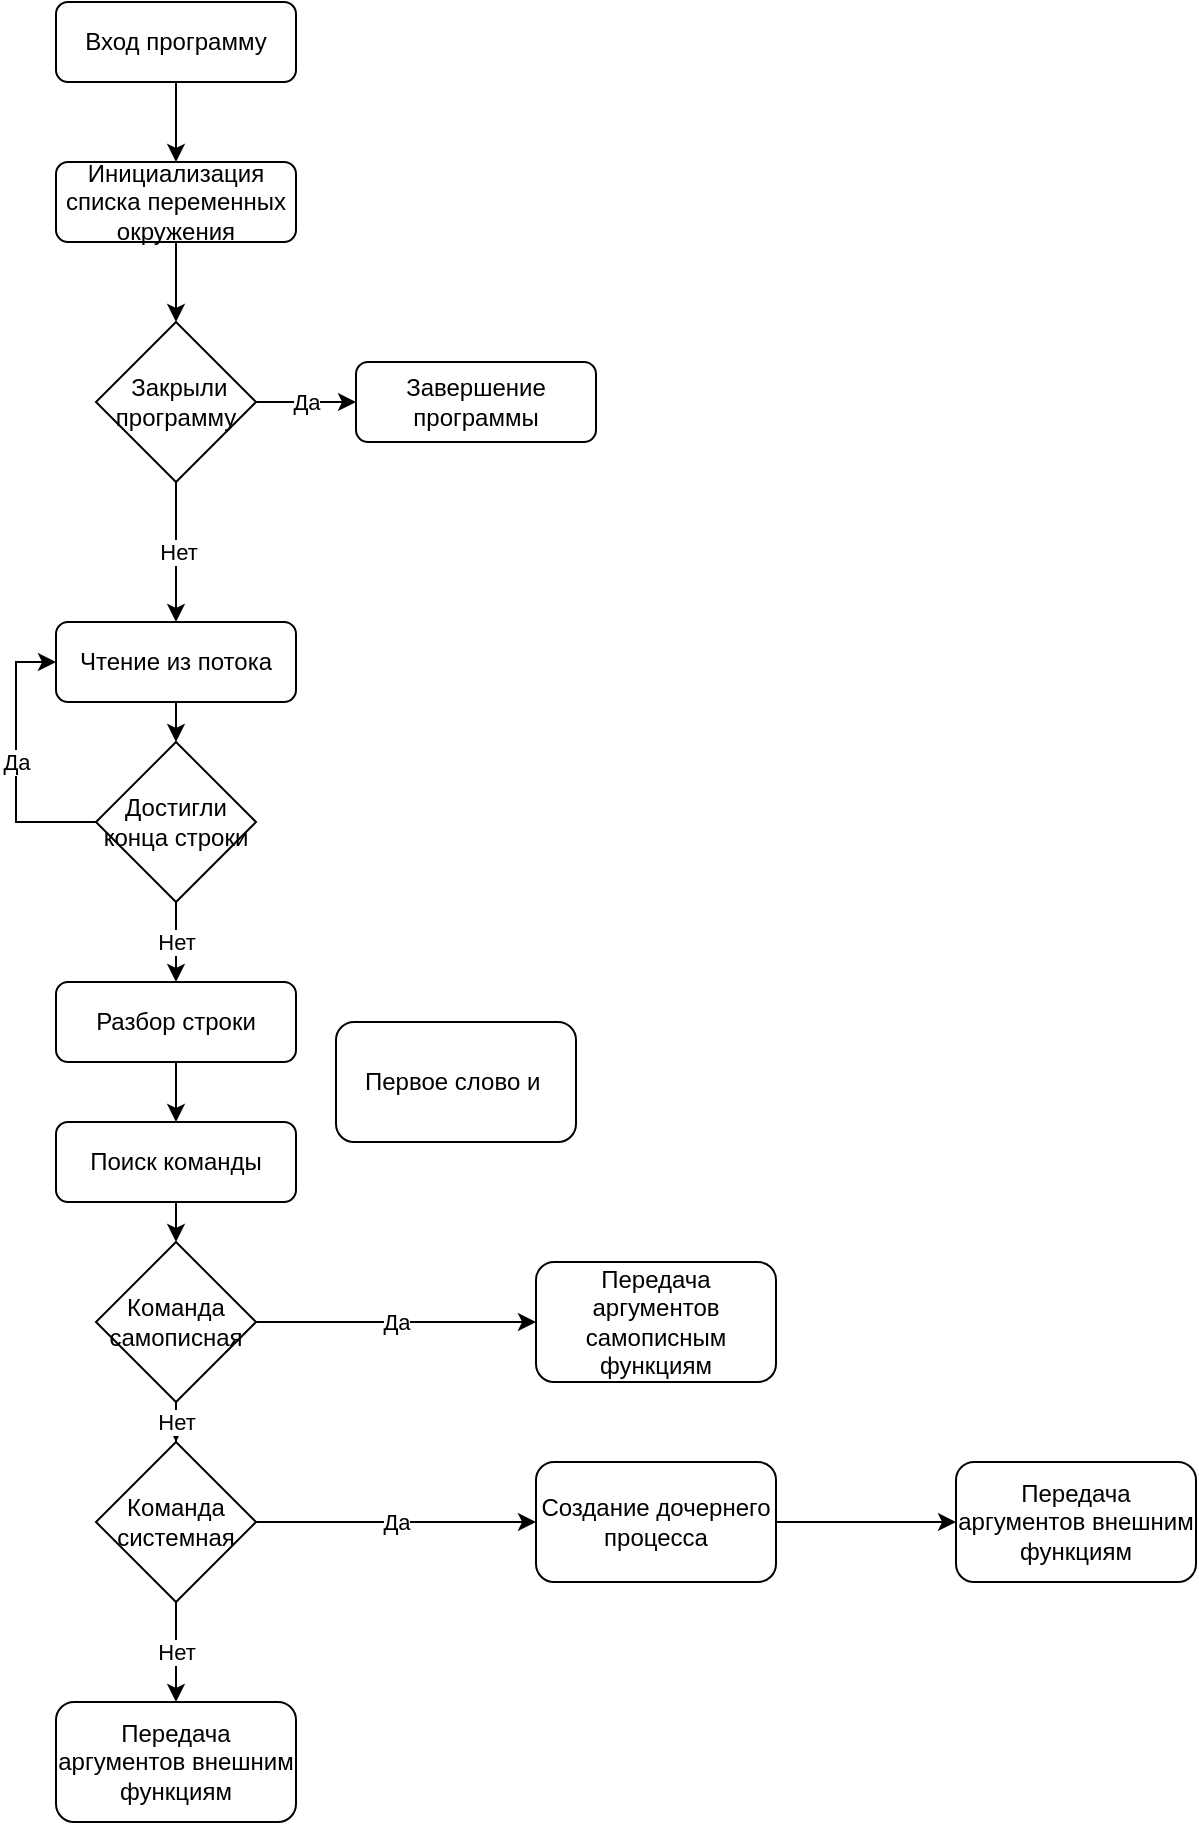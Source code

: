 <mxfile version="13.9.2" type="github">
  <diagram id="C5RBs43oDa-KdzZeNtuy" name="Page-1">
    <mxGraphModel dx="900" dy="542" grid="1" gridSize="10" guides="1" tooltips="1" connect="1" arrows="1" fold="1" page="1" pageScale="1" pageWidth="1169" pageHeight="827" math="0" shadow="0">
      <root>
        <mxCell id="WIyWlLk6GJQsqaUBKTNV-0" />
        <mxCell id="WIyWlLk6GJQsqaUBKTNV-1" parent="WIyWlLk6GJQsqaUBKTNV-0" />
        <mxCell id="WIyWlLk6GJQsqaUBKTNV-3" value="Вход программу" style="rounded=1;whiteSpace=wrap;html=1;fontSize=12;glass=0;strokeWidth=1;shadow=0;" parent="WIyWlLk6GJQsqaUBKTNV-1" vertex="1">
          <mxGeometry x="50" y="10" width="120" height="40" as="geometry" />
        </mxCell>
        <mxCell id="cjn2kceitKi509bA2l2w-3" value="Да" style="edgeStyle=orthogonalEdgeStyle;rounded=0;orthogonalLoop=1;jettySize=auto;html=1;exitX=1;exitY=0.5;exitDx=0;exitDy=0;entryX=0;entryY=0.5;entryDx=0;entryDy=0;" parent="WIyWlLk6GJQsqaUBKTNV-1" source="cjn2kceitKi509bA2l2w-0" target="cjn2kceitKi509bA2l2w-2" edge="1">
          <mxGeometry relative="1" as="geometry" />
        </mxCell>
        <mxCell id="cjn2kceitKi509bA2l2w-11" value="Нет" style="edgeStyle=orthogonalEdgeStyle;rounded=0;orthogonalLoop=1;jettySize=auto;html=1;exitX=0.5;exitY=1;exitDx=0;exitDy=0;" parent="WIyWlLk6GJQsqaUBKTNV-1" source="cjn2kceitKi509bA2l2w-0" edge="1">
          <mxGeometry relative="1" as="geometry">
            <mxPoint x="110" y="320" as="targetPoint" />
          </mxGeometry>
        </mxCell>
        <mxCell id="cjn2kceitKi509bA2l2w-0" value="&amp;nbsp;Закрыли программу" style="rhombus;whiteSpace=wrap;html=1;" parent="WIyWlLk6GJQsqaUBKTNV-1" vertex="1">
          <mxGeometry x="70" y="170" width="80" height="80" as="geometry" />
        </mxCell>
        <mxCell id="cjn2kceitKi509bA2l2w-2" value="Завершение программы" style="rounded=1;whiteSpace=wrap;html=1;fontSize=12;glass=0;strokeWidth=1;shadow=0;" parent="WIyWlLk6GJQsqaUBKTNV-1" vertex="1">
          <mxGeometry x="200" y="190" width="120" height="40" as="geometry" />
        </mxCell>
        <mxCell id="cjn2kceitKi509bA2l2w-7" value="" style="edgeStyle=orthogonalEdgeStyle;rounded=0;orthogonalLoop=1;jettySize=auto;html=1;exitX=0.5;exitY=1;exitDx=0;exitDy=0;entryX=0.5;entryY=0;entryDx=0;entryDy=0;" parent="WIyWlLk6GJQsqaUBKTNV-1" source="WIyWlLk6GJQsqaUBKTNV-3" target="cjn2kceitKi509bA2l2w-4" edge="1">
          <mxGeometry relative="1" as="geometry">
            <mxPoint x="60" y="100" as="targetPoint" />
          </mxGeometry>
        </mxCell>
        <mxCell id="cjn2kceitKi509bA2l2w-9" style="edgeStyle=orthogonalEdgeStyle;rounded=0;orthogonalLoop=1;jettySize=auto;html=1;exitX=0.5;exitY=1;exitDx=0;exitDy=0;" parent="WIyWlLk6GJQsqaUBKTNV-1" source="cjn2kceitKi509bA2l2w-4" target="cjn2kceitKi509bA2l2w-0" edge="1">
          <mxGeometry relative="1" as="geometry" />
        </mxCell>
        <mxCell id="cjn2kceitKi509bA2l2w-4" value="Инициализация списка переменных окружения" style="rounded=1;whiteSpace=wrap;html=1;fontSize=12;glass=0;strokeWidth=1;shadow=0;" parent="WIyWlLk6GJQsqaUBKTNV-1" vertex="1">
          <mxGeometry x="50" y="90" width="120" height="40" as="geometry" />
        </mxCell>
        <mxCell id="cjn2kceitKi509bA2l2w-28" style="edgeStyle=orthogonalEdgeStyle;rounded=0;orthogonalLoop=1;jettySize=auto;html=1;exitX=0.5;exitY=1;exitDx=0;exitDy=0;entryX=0.5;entryY=0;entryDx=0;entryDy=0;" parent="WIyWlLk6GJQsqaUBKTNV-1" source="cjn2kceitKi509bA2l2w-12" target="cjn2kceitKi509bA2l2w-15" edge="1">
          <mxGeometry relative="1" as="geometry" />
        </mxCell>
        <mxCell id="cjn2kceitKi509bA2l2w-12" value="Чтение из потока" style="rounded=1;whiteSpace=wrap;html=1;fontSize=12;glass=0;strokeWidth=1;shadow=0;" parent="WIyWlLk6GJQsqaUBKTNV-1" vertex="1">
          <mxGeometry x="50" y="320" width="120" height="40" as="geometry" />
        </mxCell>
        <mxCell id="cjn2kceitKi509bA2l2w-27" value="Нет" style="edgeStyle=orthogonalEdgeStyle;rounded=0;orthogonalLoop=1;jettySize=auto;html=1;exitX=0.5;exitY=1;exitDx=0;exitDy=0;entryX=0.5;entryY=0;entryDx=0;entryDy=0;" parent="WIyWlLk6GJQsqaUBKTNV-1" source="cjn2kceitKi509bA2l2w-15" target="cjn2kceitKi509bA2l2w-18" edge="1">
          <mxGeometry relative="1" as="geometry" />
        </mxCell>
        <mxCell id="cjn2kceitKi509bA2l2w-15" value="Достигли конца строки" style="rhombus;whiteSpace=wrap;html=1;" parent="WIyWlLk6GJQsqaUBKTNV-1" vertex="1">
          <mxGeometry x="70" y="380" width="80" height="80" as="geometry" />
        </mxCell>
        <mxCell id="cjn2kceitKi509bA2l2w-37" value="Да" style="edgeStyle=orthogonalEdgeStyle;rounded=0;orthogonalLoop=1;jettySize=auto;html=1;exitX=1;exitY=0.5;exitDx=0;exitDy=0;" parent="WIyWlLk6GJQsqaUBKTNV-1" source="cjn2kceitKi509bA2l2w-16" target="cjn2kceitKi509bA2l2w-36" edge="1">
          <mxGeometry relative="1" as="geometry" />
        </mxCell>
        <mxCell id="cjn2kceitKi509bA2l2w-40" value="Нет" style="edgeStyle=orthogonalEdgeStyle;rounded=0;orthogonalLoop=1;jettySize=auto;html=1;exitX=0.5;exitY=1;exitDx=0;exitDy=0;entryX=0.5;entryY=0;entryDx=0;entryDy=0;" parent="WIyWlLk6GJQsqaUBKTNV-1" source="cjn2kceitKi509bA2l2w-16" target="cjn2kceitKi509bA2l2w-39" edge="1">
          <mxGeometry relative="1" as="geometry" />
        </mxCell>
        <mxCell id="cjn2kceitKi509bA2l2w-16" value="Команда системная" style="rhombus;whiteSpace=wrap;html=1;" parent="WIyWlLk6GJQsqaUBKTNV-1" vertex="1">
          <mxGeometry x="70" y="730" width="80" height="80" as="geometry" />
        </mxCell>
        <mxCell id="cjn2kceitKi509bA2l2w-25" value="Да" style="edgeStyle=orthogonalEdgeStyle;rounded=0;orthogonalLoop=1;jettySize=auto;html=1;exitX=0;exitY=0.5;exitDx=0;exitDy=0;entryX=0;entryY=0.5;entryDx=0;entryDy=0;" parent="WIyWlLk6GJQsqaUBKTNV-1" source="cjn2kceitKi509bA2l2w-15" target="cjn2kceitKi509bA2l2w-12" edge="1">
          <mxGeometry relative="1" as="geometry" />
        </mxCell>
        <mxCell id="cjn2kceitKi509bA2l2w-29" value="" style="edgeStyle=orthogonalEdgeStyle;rounded=0;orthogonalLoop=1;jettySize=auto;html=1;" parent="WIyWlLk6GJQsqaUBKTNV-1" source="cjn2kceitKi509bA2l2w-18" target="cjn2kceitKi509bA2l2w-22" edge="1">
          <mxGeometry relative="1" as="geometry" />
        </mxCell>
        <mxCell id="cjn2kceitKi509bA2l2w-18" value="Разбор строки" style="rounded=1;whiteSpace=wrap;html=1;fontSize=12;glass=0;strokeWidth=1;shadow=0;" parent="WIyWlLk6GJQsqaUBKTNV-1" vertex="1">
          <mxGeometry x="50" y="500" width="120" height="40" as="geometry" />
        </mxCell>
        <mxCell id="cjn2kceitKi509bA2l2w-33" value="Да" style="edgeStyle=orthogonalEdgeStyle;rounded=0;orthogonalLoop=1;jettySize=auto;html=1;exitX=1;exitY=0.5;exitDx=0;exitDy=0;entryX=0;entryY=0.5;entryDx=0;entryDy=0;" parent="WIyWlLk6GJQsqaUBKTNV-1" source="cjn2kceitKi509bA2l2w-19" target="cjn2kceitKi509bA2l2w-31" edge="1">
          <mxGeometry relative="1" as="geometry" />
        </mxCell>
        <mxCell id="cjn2kceitKi509bA2l2w-34" value="Нет" style="edgeStyle=orthogonalEdgeStyle;rounded=0;orthogonalLoop=1;jettySize=auto;html=1;entryX=0.5;entryY=0;entryDx=0;entryDy=0;" parent="WIyWlLk6GJQsqaUBKTNV-1" source="cjn2kceitKi509bA2l2w-19" target="cjn2kceitKi509bA2l2w-16" edge="1">
          <mxGeometry relative="1" as="geometry" />
        </mxCell>
        <mxCell id="cjn2kceitKi509bA2l2w-19" value="Команда самописная" style="rhombus;whiteSpace=wrap;html=1;" parent="WIyWlLk6GJQsqaUBKTNV-1" vertex="1">
          <mxGeometry x="70" y="630" width="80" height="80" as="geometry" />
        </mxCell>
        <mxCell id="cjn2kceitKi509bA2l2w-41" style="edgeStyle=orthogonalEdgeStyle;rounded=0;orthogonalLoop=1;jettySize=auto;html=1;exitX=0.5;exitY=1;exitDx=0;exitDy=0;entryX=0.5;entryY=0;entryDx=0;entryDy=0;" parent="WIyWlLk6GJQsqaUBKTNV-1" source="cjn2kceitKi509bA2l2w-22" target="cjn2kceitKi509bA2l2w-19" edge="1">
          <mxGeometry relative="1" as="geometry" />
        </mxCell>
        <mxCell id="cjn2kceitKi509bA2l2w-22" value="Поиск команды" style="rounded=1;whiteSpace=wrap;html=1;fontSize=12;glass=0;strokeWidth=1;shadow=0;" parent="WIyWlLk6GJQsqaUBKTNV-1" vertex="1">
          <mxGeometry x="50" y="570" width="120" height="40" as="geometry" />
        </mxCell>
        <mxCell id="cjn2kceitKi509bA2l2w-31" value="Передача аргументов самописным функциям" style="rounded=1;whiteSpace=wrap;html=1;fontSize=12;glass=0;strokeWidth=1;shadow=0;" parent="WIyWlLk6GJQsqaUBKTNV-1" vertex="1">
          <mxGeometry x="290" y="640" width="120" height="60" as="geometry" />
        </mxCell>
        <mxCell id="cjn2kceitKi509bA2l2w-32" value="Передача аргументов внешним функциям" style="rounded=1;whiteSpace=wrap;html=1;fontSize=12;glass=0;strokeWidth=1;shadow=0;" parent="WIyWlLk6GJQsqaUBKTNV-1" vertex="1">
          <mxGeometry x="500" y="740" width="120" height="60" as="geometry" />
        </mxCell>
        <mxCell id="cjn2kceitKi509bA2l2w-38" style="edgeStyle=orthogonalEdgeStyle;rounded=0;orthogonalLoop=1;jettySize=auto;html=1;exitX=1;exitY=0.5;exitDx=0;exitDy=0;entryX=0;entryY=0.5;entryDx=0;entryDy=0;" parent="WIyWlLk6GJQsqaUBKTNV-1" source="cjn2kceitKi509bA2l2w-36" target="cjn2kceitKi509bA2l2w-32" edge="1">
          <mxGeometry relative="1" as="geometry" />
        </mxCell>
        <mxCell id="cjn2kceitKi509bA2l2w-36" value="Создание дочернего процесса" style="rounded=1;whiteSpace=wrap;html=1;fontSize=12;glass=0;strokeWidth=1;shadow=0;" parent="WIyWlLk6GJQsqaUBKTNV-1" vertex="1">
          <mxGeometry x="290" y="740" width="120" height="60" as="geometry" />
        </mxCell>
        <mxCell id="cjn2kceitKi509bA2l2w-39" value="Передача аргументов внешним функциям" style="rounded=1;whiteSpace=wrap;html=1;fontSize=12;glass=0;strokeWidth=1;shadow=0;" parent="WIyWlLk6GJQsqaUBKTNV-1" vertex="1">
          <mxGeometry x="50" y="860" width="120" height="60" as="geometry" />
        </mxCell>
        <mxCell id="cjn2kceitKi509bA2l2w-42" value="Первое слово и&amp;nbsp;" style="rounded=1;whiteSpace=wrap;html=1;fontSize=12;glass=0;strokeWidth=1;shadow=0;" parent="WIyWlLk6GJQsqaUBKTNV-1" vertex="1">
          <mxGeometry x="190" y="520" width="120" height="60" as="geometry" />
        </mxCell>
      </root>
    </mxGraphModel>
  </diagram>
</mxfile>
